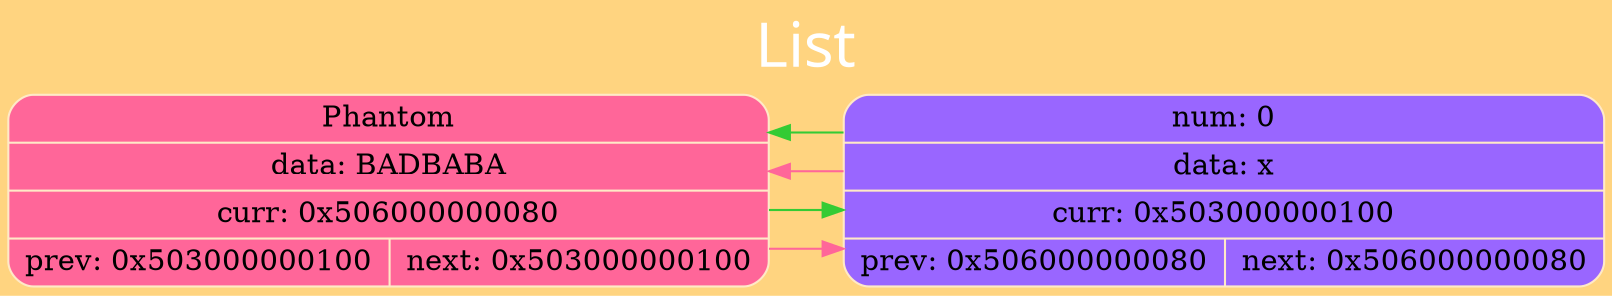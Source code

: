 digraph G
{
label="List";
 labelloc="t";
 fontsize=30
 fontname="Verdana";
 fontcolor="#FFFFFF"

rankdir=LR; splines=ortho; size="200,300"; bgcolor="#ffd480";
{ node_0x506000000080 [shape = record; style="rounded, filled", fillcolor="#ff6699", color="#FFE9C7", label=" { Phantom } | { data: BADBABA } | { curr: 0x506000000080 } | { { prev: 0x503000000100 } | { next: 0x503000000100 } }  "] 
}
node_0x503000000100 [shape = record; style="rounded, filled", fillcolor="#9966FF", color="#FFE9C7", label=" { num: 0 } | { data: x } | { curr: 0x503000000100 } | { { prev: 0x506000000080 } | { next: 0x506000000080 } }  "] 

node_0x506000000080 -> node_0x503000000100 [color ="#ff6699"];
node_0x506000000080 -> node_0x503000000100 [color ="#34cb34"];
node_0x503000000100 -> node_0x506000000080 [color ="#ff6699"];
node_0x503000000100 -> node_0x506000000080 [color ="#34cb34"];

}

